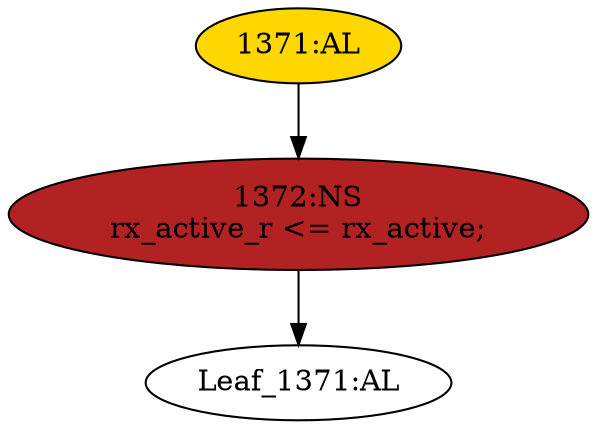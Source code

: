 strict digraph "" {
	node [label="\N"];
	"1371:AL"	 [ast="<pyverilog.vparser.ast.Always object at 0x7f0647e57ad0>",
		clk_sens=True,
		fillcolor=gold,
		label="1371:AL",
		sens="['clk']",
		statements="[]",
		style=filled,
		typ=Always,
		use_var="['rx_active']"];
	"1372:NS"	 [ast="<pyverilog.vparser.ast.NonblockingSubstitution object at 0x7f0647e57bd0>",
		fillcolor=firebrick,
		label="1372:NS
rx_active_r <= rx_active;",
		statements="[<pyverilog.vparser.ast.NonblockingSubstitution object at 0x7f0647e57bd0>]",
		style=filled,
		typ=NonblockingSubstitution];
	"1371:AL" -> "1372:NS"	 [cond="[]",
		lineno=None];
	"Leaf_1371:AL"	 [def_var="['rx_active_r']",
		label="Leaf_1371:AL"];
	"1372:NS" -> "Leaf_1371:AL"	 [cond="[]",
		lineno=None];
}
